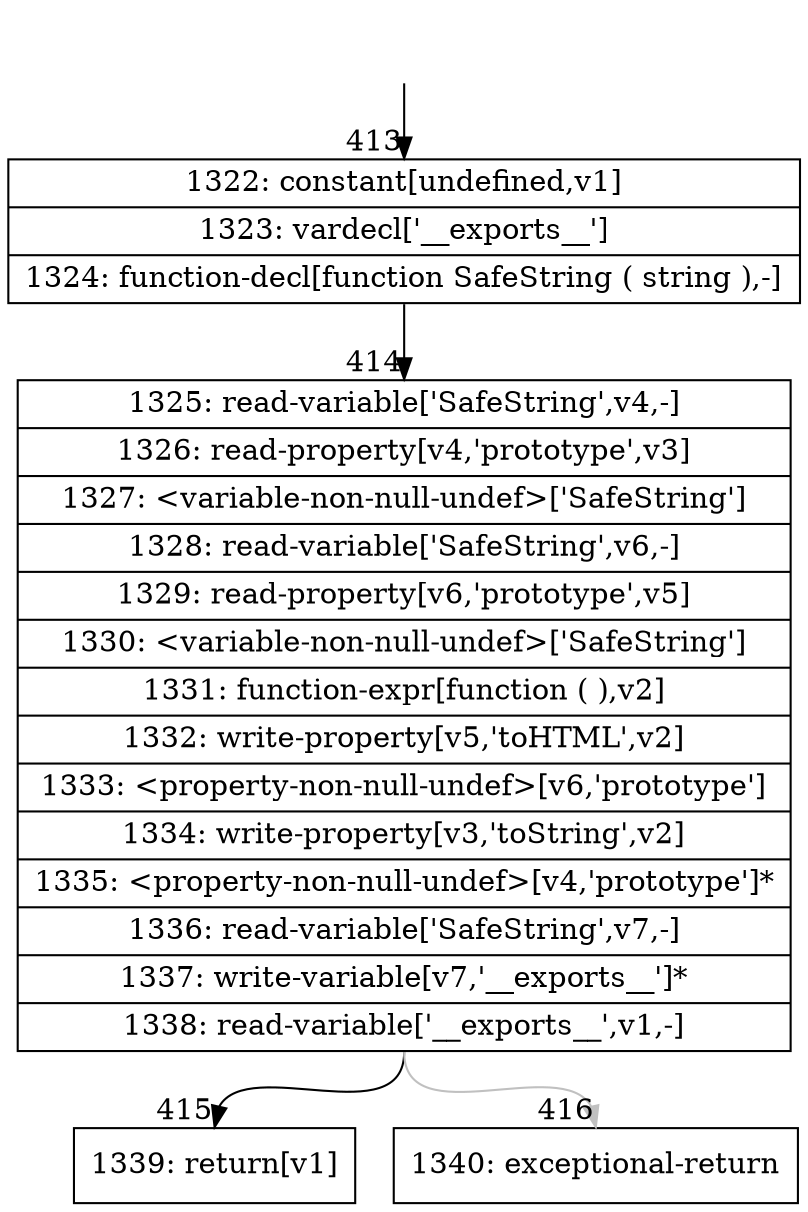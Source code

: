 digraph {
rankdir="TD"
BB_entry34[shape=none,label=""];
BB_entry34 -> BB413 [tailport=s, headport=n, headlabel="    413"]
BB413 [shape=record label="{1322: constant[undefined,v1]|1323: vardecl['__exports__']|1324: function-decl[function SafeString ( string ),-]}" ] 
BB413 -> BB414 [tailport=s, headport=n, headlabel="      414"]
BB414 [shape=record label="{1325: read-variable['SafeString',v4,-]|1326: read-property[v4,'prototype',v3]|1327: \<variable-non-null-undef\>['SafeString']|1328: read-variable['SafeString',v6,-]|1329: read-property[v6,'prototype',v5]|1330: \<variable-non-null-undef\>['SafeString']|1331: function-expr[function ( ),v2]|1332: write-property[v5,'toHTML',v2]|1333: \<property-non-null-undef\>[v6,'prototype']|1334: write-property[v3,'toString',v2]|1335: \<property-non-null-undef\>[v4,'prototype']*|1336: read-variable['SafeString',v7,-]|1337: write-variable[v7,'__exports__']*|1338: read-variable['__exports__',v1,-]}" ] 
BB414 -> BB415 [tailport=s, headport=n, headlabel="      415"]
BB414 -> BB416 [tailport=s, headport=n, color=gray, headlabel="      416"]
BB415 [shape=record label="{1339: return[v1]}" ] 
BB416 [shape=record label="{1340: exceptional-return}" ] 
//#$~ 444
}
